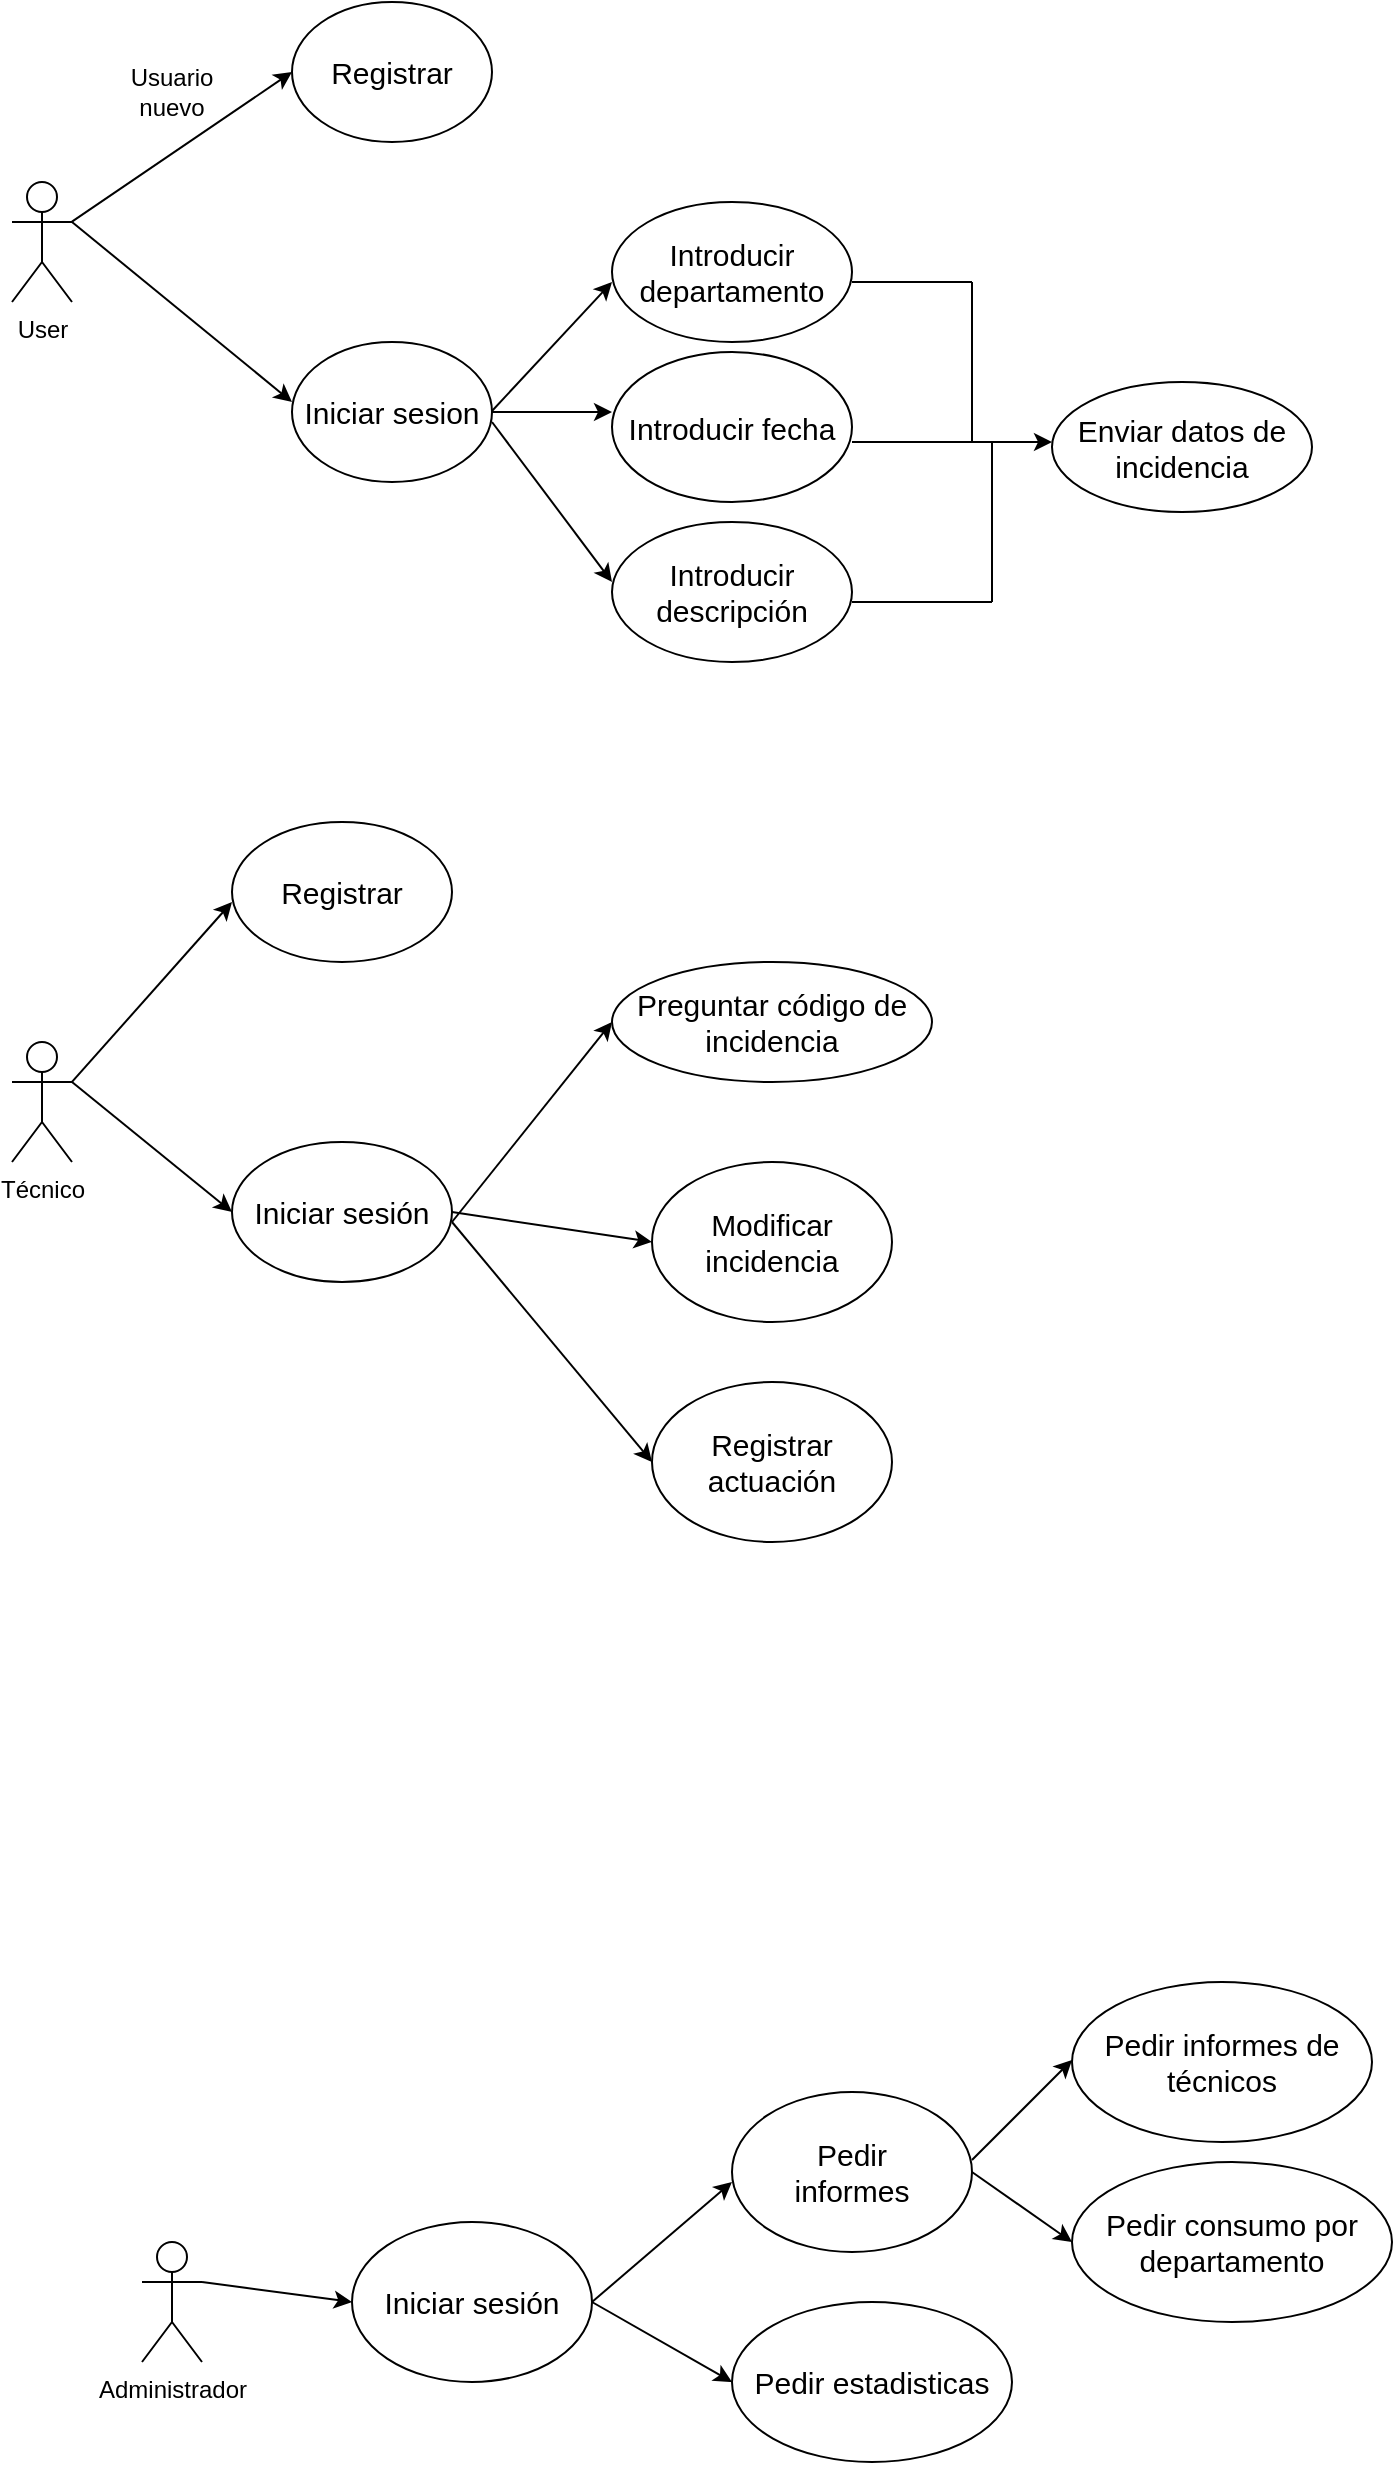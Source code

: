 <mxfile version="26.2.14">
  <diagram name="Pàgina-1" id="FMlzXqeNCn4fs9V2hCwn">
    <mxGraphModel dx="827" dy="734" grid="1" gridSize="10" guides="1" tooltips="1" connect="1" arrows="1" fold="1" page="1" pageScale="1" pageWidth="827" pageHeight="1169" math="0" shadow="0">
      <root>
        <mxCell id="0" />
        <mxCell id="1" parent="0" />
        <mxCell id="-7e7yDyc773HWohXfgpY-1" value="User" style="shape=umlActor;verticalLabelPosition=bottom;verticalAlign=top;html=1;outlineConnect=0;" vertex="1" parent="1">
          <mxGeometry x="70" y="230" width="30" height="60" as="geometry" />
        </mxCell>
        <mxCell id="-7e7yDyc773HWohXfgpY-3" value="" style="endArrow=classic;html=1;rounded=0;entryX=0;entryY=0.5;entryDx=0;entryDy=0;" edge="1" parent="1" source="-7e7yDyc773HWohXfgpY-1" target="-7e7yDyc773HWohXfgpY-4">
          <mxGeometry width="50" height="50" relative="1" as="geometry">
            <mxPoint x="230" y="290" as="sourcePoint" />
            <mxPoint x="200" y="260" as="targetPoint" />
          </mxGeometry>
        </mxCell>
        <mxCell id="-7e7yDyc773HWohXfgpY-4" value="&lt;font style=&quot;font-size: 15px;&quot;&gt;Registrar&lt;/font&gt;" style="ellipse;whiteSpace=wrap;html=1;" vertex="1" parent="1">
          <mxGeometry x="210" y="140" width="100" height="70" as="geometry" />
        </mxCell>
        <mxCell id="-7e7yDyc773HWohXfgpY-5" value="Usuario nuevo" style="text;html=1;align=center;verticalAlign=middle;whiteSpace=wrap;rounded=0;" vertex="1" parent="1">
          <mxGeometry x="120" y="170" width="60" height="30" as="geometry" />
        </mxCell>
        <mxCell id="-7e7yDyc773HWohXfgpY-6" value="" style="endArrow=classic;html=1;rounded=0;" edge="1" parent="1">
          <mxGeometry width="50" height="50" relative="1" as="geometry">
            <mxPoint x="100" y="250" as="sourcePoint" />
            <mxPoint x="210" y="340" as="targetPoint" />
          </mxGeometry>
        </mxCell>
        <mxCell id="-7e7yDyc773HWohXfgpY-7" value="&lt;font style=&quot;font-size: 15px;&quot;&gt;Iniciar sesion&lt;/font&gt;" style="ellipse;whiteSpace=wrap;html=1;" vertex="1" parent="1">
          <mxGeometry x="210" y="310" width="100" height="70" as="geometry" />
        </mxCell>
        <mxCell id="-7e7yDyc773HWohXfgpY-8" value="" style="endArrow=classic;html=1;rounded=0;" edge="1" parent="1">
          <mxGeometry width="50" height="50" relative="1" as="geometry">
            <mxPoint x="310" y="344.5" as="sourcePoint" />
            <mxPoint x="370" y="280" as="targetPoint" />
          </mxGeometry>
        </mxCell>
        <mxCell id="-7e7yDyc773HWohXfgpY-9" value="&lt;font style=&quot;font-size: 15px;&quot;&gt;Introducir departamento&lt;/font&gt;" style="ellipse;whiteSpace=wrap;html=1;" vertex="1" parent="1">
          <mxGeometry x="370" y="240" width="120" height="70" as="geometry" />
        </mxCell>
        <mxCell id="-7e7yDyc773HWohXfgpY-10" value="" style="endArrow=classic;html=1;rounded=0;exitX=1;exitY=0.5;exitDx=0;exitDy=0;" edge="1" parent="1" source="-7e7yDyc773HWohXfgpY-7">
          <mxGeometry width="50" height="50" relative="1" as="geometry">
            <mxPoint x="380" y="380" as="sourcePoint" />
            <mxPoint x="370" y="345" as="targetPoint" />
          </mxGeometry>
        </mxCell>
        <mxCell id="-7e7yDyc773HWohXfgpY-11" value="&lt;font style=&quot;font-size: 15px;&quot;&gt;Introducir fecha&lt;/font&gt;" style="ellipse;whiteSpace=wrap;html=1;" vertex="1" parent="1">
          <mxGeometry x="370" y="315" width="120" height="75" as="geometry" />
        </mxCell>
        <mxCell id="-7e7yDyc773HWohXfgpY-12" value="" style="endArrow=classic;html=1;rounded=0;" edge="1" parent="1">
          <mxGeometry width="50" height="50" relative="1" as="geometry">
            <mxPoint x="310" y="350" as="sourcePoint" />
            <mxPoint x="370" y="430" as="targetPoint" />
          </mxGeometry>
        </mxCell>
        <mxCell id="-7e7yDyc773HWohXfgpY-13" value="&lt;font style=&quot;font-size: 15px;&quot;&gt;Introducir descripción&lt;/font&gt;" style="ellipse;whiteSpace=wrap;html=1;" vertex="1" parent="1">
          <mxGeometry x="370" y="400" width="120" height="70" as="geometry" />
        </mxCell>
        <mxCell id="-7e7yDyc773HWohXfgpY-14" value="" style="endArrow=classic;html=1;rounded=0;" edge="1" parent="1">
          <mxGeometry width="50" height="50" relative="1" as="geometry">
            <mxPoint x="490" y="360" as="sourcePoint" />
            <mxPoint x="590" y="360" as="targetPoint" />
          </mxGeometry>
        </mxCell>
        <mxCell id="-7e7yDyc773HWohXfgpY-15" value="" style="endArrow=none;html=1;rounded=0;" edge="1" parent="1">
          <mxGeometry width="50" height="50" relative="1" as="geometry">
            <mxPoint x="490" y="280" as="sourcePoint" />
            <mxPoint x="550" y="280" as="targetPoint" />
          </mxGeometry>
        </mxCell>
        <mxCell id="-7e7yDyc773HWohXfgpY-16" value="" style="endArrow=none;html=1;rounded=0;" edge="1" parent="1">
          <mxGeometry width="50" height="50" relative="1" as="geometry">
            <mxPoint x="550" y="360" as="sourcePoint" />
            <mxPoint x="550" y="280" as="targetPoint" />
          </mxGeometry>
        </mxCell>
        <mxCell id="-7e7yDyc773HWohXfgpY-17" value="" style="endArrow=none;html=1;rounded=0;" edge="1" parent="1">
          <mxGeometry width="50" height="50" relative="1" as="geometry">
            <mxPoint x="490" y="440" as="sourcePoint" />
            <mxPoint x="560" y="440" as="targetPoint" />
          </mxGeometry>
        </mxCell>
        <mxCell id="-7e7yDyc773HWohXfgpY-18" value="" style="endArrow=none;html=1;rounded=0;" edge="1" parent="1">
          <mxGeometry width="50" height="50" relative="1" as="geometry">
            <mxPoint x="560" y="440" as="sourcePoint" />
            <mxPoint x="560" y="360" as="targetPoint" />
          </mxGeometry>
        </mxCell>
        <mxCell id="-7e7yDyc773HWohXfgpY-19" value="&lt;font style=&quot;font-size: 15px;&quot;&gt;Enviar datos de incidencia&lt;/font&gt;" style="ellipse;whiteSpace=wrap;html=1;" vertex="1" parent="1">
          <mxGeometry x="590" y="330" width="130" height="65" as="geometry" />
        </mxCell>
        <mxCell id="-7e7yDyc773HWohXfgpY-20" value="Técnico&lt;div&gt;&lt;br&gt;&lt;/div&gt;" style="shape=umlActor;verticalLabelPosition=bottom;verticalAlign=top;html=1;outlineConnect=0;" vertex="1" parent="1">
          <mxGeometry x="70" y="660" width="30" height="60" as="geometry" />
        </mxCell>
        <mxCell id="-7e7yDyc773HWohXfgpY-24" value="" style="endArrow=classic;html=1;rounded=0;exitX=1;exitY=0.333;exitDx=0;exitDy=0;exitPerimeter=0;" edge="1" parent="1" source="-7e7yDyc773HWohXfgpY-20">
          <mxGeometry width="50" height="50" relative="1" as="geometry">
            <mxPoint x="120" y="690" as="sourcePoint" />
            <mxPoint x="180" y="590" as="targetPoint" />
          </mxGeometry>
        </mxCell>
        <mxCell id="-7e7yDyc773HWohXfgpY-25" value="&lt;font style=&quot;font-size: 15px;&quot;&gt;Registrar&lt;/font&gt;" style="ellipse;whiteSpace=wrap;html=1;" vertex="1" parent="1">
          <mxGeometry x="180" y="550" width="110" height="70" as="geometry" />
        </mxCell>
        <mxCell id="-7e7yDyc773HWohXfgpY-26" value="&lt;font style=&quot;font-size: 15px;&quot;&gt;Iniciar sesión&lt;/font&gt;" style="ellipse;whiteSpace=wrap;html=1;" vertex="1" parent="1">
          <mxGeometry x="180" y="710" width="110" height="70" as="geometry" />
        </mxCell>
        <mxCell id="-7e7yDyc773HWohXfgpY-27" value="" style="endArrow=classic;html=1;rounded=0;entryX=0;entryY=0.5;entryDx=0;entryDy=0;" edge="1" parent="1" target="-7e7yDyc773HWohXfgpY-26">
          <mxGeometry width="50" height="50" relative="1" as="geometry">
            <mxPoint x="100" y="680" as="sourcePoint" />
            <mxPoint x="180" y="660" as="targetPoint" />
          </mxGeometry>
        </mxCell>
        <mxCell id="-7e7yDyc773HWohXfgpY-28" value="" style="endArrow=classic;html=1;rounded=0;entryX=0;entryY=0.5;entryDx=0;entryDy=0;" edge="1" parent="1" target="-7e7yDyc773HWohXfgpY-29">
          <mxGeometry width="50" height="50" relative="1" as="geometry">
            <mxPoint x="290" y="750" as="sourcePoint" />
            <mxPoint x="310" y="670" as="targetPoint" />
          </mxGeometry>
        </mxCell>
        <mxCell id="-7e7yDyc773HWohXfgpY-29" value="&lt;font style=&quot;font-size: 15px;&quot;&gt;Preguntar código de incidencia&lt;/font&gt;" style="ellipse;whiteSpace=wrap;html=1;" vertex="1" parent="1">
          <mxGeometry x="370" y="620" width="160" height="60" as="geometry" />
        </mxCell>
        <mxCell id="-7e7yDyc773HWohXfgpY-30" value="" style="endArrow=classic;html=1;rounded=0;exitX=1;exitY=0.5;exitDx=0;exitDy=0;entryX=0;entryY=0.5;entryDx=0;entryDy=0;" edge="1" parent="1" source="-7e7yDyc773HWohXfgpY-26" target="-7e7yDyc773HWohXfgpY-31">
          <mxGeometry width="50" height="50" relative="1" as="geometry">
            <mxPoint x="330" y="760" as="sourcePoint" />
            <mxPoint x="410" y="700" as="targetPoint" />
          </mxGeometry>
        </mxCell>
        <mxCell id="-7e7yDyc773HWohXfgpY-31" value="&lt;font style=&quot;font-size: 15px;&quot;&gt;Modificar incidencia&lt;/font&gt;" style="ellipse;whiteSpace=wrap;html=1;" vertex="1" parent="1">
          <mxGeometry x="390" y="720" width="120" height="80" as="geometry" />
        </mxCell>
        <mxCell id="-7e7yDyc773HWohXfgpY-32" value="" style="endArrow=classic;html=1;rounded=0;entryX=0;entryY=0.5;entryDx=0;entryDy=0;" edge="1" parent="1" target="-7e7yDyc773HWohXfgpY-33">
          <mxGeometry width="50" height="50" relative="1" as="geometry">
            <mxPoint x="290" y="750" as="sourcePoint" />
            <mxPoint x="390" y="800" as="targetPoint" />
          </mxGeometry>
        </mxCell>
        <mxCell id="-7e7yDyc773HWohXfgpY-33" value="&lt;font style=&quot;font-size: 15px;&quot;&gt;Registrar actuación&lt;/font&gt;" style="ellipse;whiteSpace=wrap;html=1;" vertex="1" parent="1">
          <mxGeometry x="390" y="830" width="120" height="80" as="geometry" />
        </mxCell>
        <mxCell id="-7e7yDyc773HWohXfgpY-34" value="Administrador" style="shape=umlActor;verticalLabelPosition=bottom;verticalAlign=top;html=1;outlineConnect=0;" vertex="1" parent="1">
          <mxGeometry x="135" y="1260" width="30" height="60" as="geometry" />
        </mxCell>
        <mxCell id="-7e7yDyc773HWohXfgpY-35" value="&lt;font style=&quot;font-size: 15px;&quot;&gt;Iniciar sesión&lt;/font&gt;" style="ellipse;whiteSpace=wrap;html=1;" vertex="1" parent="1">
          <mxGeometry x="240" y="1250" width="120" height="80" as="geometry" />
        </mxCell>
        <mxCell id="-7e7yDyc773HWohXfgpY-36" value="" style="endArrow=classic;html=1;rounded=0;exitX=1;exitY=0.333;exitDx=0;exitDy=0;exitPerimeter=0;entryX=0;entryY=0.5;entryDx=0;entryDy=0;" edge="1" parent="1" source="-7e7yDyc773HWohXfgpY-34" target="-7e7yDyc773HWohXfgpY-35">
          <mxGeometry width="50" height="50" relative="1" as="geometry">
            <mxPoint x="200" y="1310" as="sourcePoint" />
            <mxPoint x="250" y="1260" as="targetPoint" />
          </mxGeometry>
        </mxCell>
        <mxCell id="-7e7yDyc773HWohXfgpY-37" value="" style="endArrow=classic;html=1;rounded=0;exitX=1;exitY=0.5;exitDx=0;exitDy=0;" edge="1" parent="1" source="-7e7yDyc773HWohXfgpY-35">
          <mxGeometry width="50" height="50" relative="1" as="geometry">
            <mxPoint x="360" y="1300" as="sourcePoint" />
            <mxPoint x="430" y="1230" as="targetPoint" />
          </mxGeometry>
        </mxCell>
        <mxCell id="-7e7yDyc773HWohXfgpY-38" value="" style="ellipse;whiteSpace=wrap;html=1;" vertex="1" parent="1">
          <mxGeometry x="430" y="1185" width="120" height="80" as="geometry" />
        </mxCell>
        <mxCell id="-7e7yDyc773HWohXfgpY-39" value="&lt;font style=&quot;font-size: 15px;&quot;&gt;Pedir informes&lt;/font&gt;" style="text;html=1;align=center;verticalAlign=middle;whiteSpace=wrap;rounded=0;" vertex="1" parent="1">
          <mxGeometry x="460" y="1210" width="60" height="30" as="geometry" />
        </mxCell>
        <mxCell id="-7e7yDyc773HWohXfgpY-43" value="" style="endArrow=classic;html=1;rounded=0;exitX=1;exitY=0.5;exitDx=0;exitDy=0;" edge="1" parent="1" source="-7e7yDyc773HWohXfgpY-35">
          <mxGeometry width="50" height="50" relative="1" as="geometry">
            <mxPoint x="405" y="1370" as="sourcePoint" />
            <mxPoint x="430" y="1330" as="targetPoint" />
          </mxGeometry>
        </mxCell>
        <mxCell id="-7e7yDyc773HWohXfgpY-44" value="&lt;font style=&quot;font-size: 15px;&quot;&gt;Pedir estadisticas&lt;/font&gt;" style="ellipse;whiteSpace=wrap;html=1;" vertex="1" parent="1">
          <mxGeometry x="430" y="1290" width="140" height="80" as="geometry" />
        </mxCell>
        <mxCell id="-7e7yDyc773HWohXfgpY-46" value="" style="endArrow=classic;html=1;rounded=0;" edge="1" parent="1">
          <mxGeometry width="50" height="50" relative="1" as="geometry">
            <mxPoint x="550" y="1219" as="sourcePoint" />
            <mxPoint x="600" y="1169" as="targetPoint" />
          </mxGeometry>
        </mxCell>
        <mxCell id="-7e7yDyc773HWohXfgpY-47" value="&lt;font style=&quot;font-size: 15px;&quot;&gt;Pedir informes de técnicos&lt;/font&gt;" style="ellipse;whiteSpace=wrap;html=1;" vertex="1" parent="1">
          <mxGeometry x="600" y="1130" width="150" height="80" as="geometry" />
        </mxCell>
        <mxCell id="-7e7yDyc773HWohXfgpY-48" value="" style="endArrow=classic;html=1;rounded=0;exitX=1;exitY=0.5;exitDx=0;exitDy=0;" edge="1" parent="1" source="-7e7yDyc773HWohXfgpY-38">
          <mxGeometry width="50" height="50" relative="1" as="geometry">
            <mxPoint x="620" y="1300" as="sourcePoint" />
            <mxPoint x="600" y="1260" as="targetPoint" />
          </mxGeometry>
        </mxCell>
        <mxCell id="-7e7yDyc773HWohXfgpY-49" value="&lt;font style=&quot;font-size: 15px;&quot;&gt;Pedir consumo por departamento&lt;/font&gt;" style="ellipse;whiteSpace=wrap;html=1;" vertex="1" parent="1">
          <mxGeometry x="600" y="1220" width="160" height="80" as="geometry" />
        </mxCell>
      </root>
    </mxGraphModel>
  </diagram>
</mxfile>
